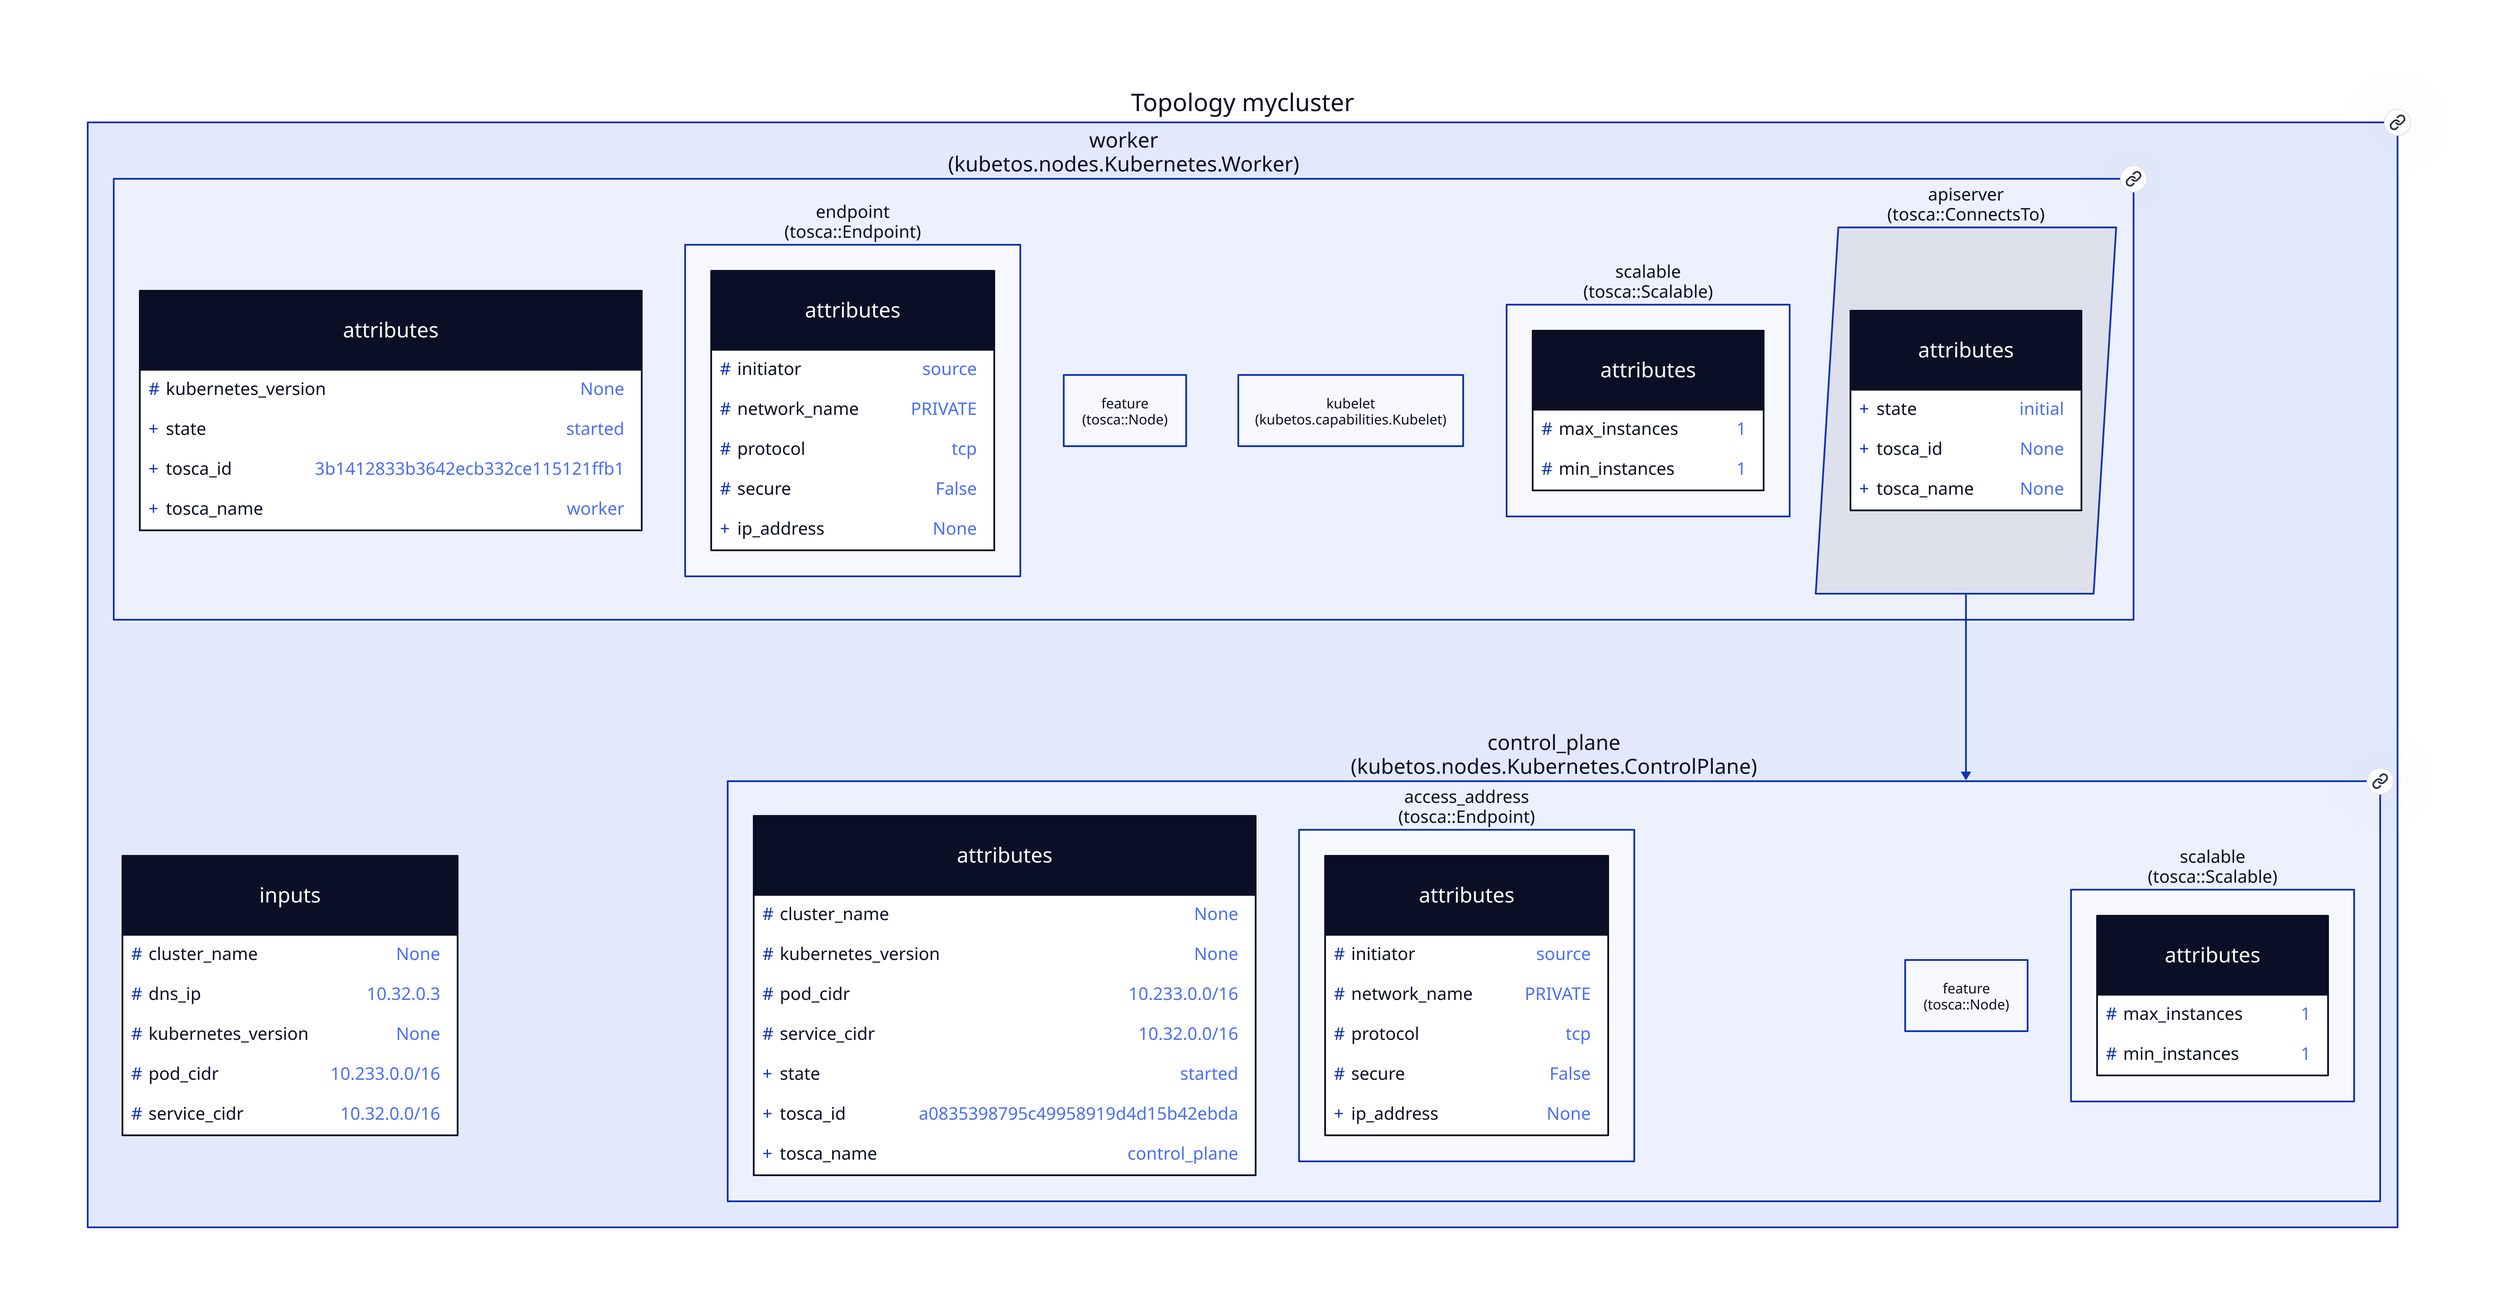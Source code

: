 
  mycluster: "Topology mycluster" {
  
  inputs {
    shape: class
  
    \#cluster_name: "None"
    
    \#dns_ip: "10.32.0.3"
    
    \#kubernetes_version: "None"
    
    \#pod_cidr: "10.233.0.0/16"
    
    \#service_cidr: "10.32.0.0/16"
    
  }
  
  node_control_plane: "control_plane\n(kubetos.nodes.Kubernetes.ControlPlane)" {
  
    link: "./mycluster_sub_control_plane.svg"
    
  attributes {
    shape: class
  
    \#cluster_name: "None"
    
    \#kubernetes_version: "None"
    
    \#pod_cidr: "10.233.0.0/16"
    
    \#service_cidr: "10.32.0.0/16"
    
    +state: "started"
    
    +tosca_id: "a0835398795c49958919d4d15b42ebda"
    
    +tosca_name: "control_plane"
    
  }
  
  access_address: "access_address\n(tosca::Endpoint)" {
  
  attributes {
    shape: class
  
    \#initiator: "source"
    
    \#network_name: "PRIVATE"
    
    \#protocol: "tcp"
    
    \#secure: "False"
    
    +ip_address: "None"
    
  }
  
  }
  
  feature: "feature\n(tosca::Node)" {
  
  }
  
  scalable: "scalable\n(tosca::Scalable)" {
  
  attributes {
    shape: class
  
    \#max_instances: "1"
    
    \#min_instances: "1"
    
  }
  
  }
  
  }
  
  node_worker: "worker\n(kubetos.nodes.Kubernetes.Worker)" {
  
    link: "./mycluster_sub_worker.svg"
    
  attributes {
    shape: class
  
    \#kubernetes_version: "None"
    
    +state: "started"
    
    +tosca_id: "3b1412833b3642ecb332ce115121ffb1"
    
    +tosca_name: "worker"
    
  }
  
  endpoint: "endpoint\n(tosca::Endpoint)" {
  
  attributes {
    shape: class
  
    \#initiator: "source"
    
    \#network_name: "PRIVATE"
    
    \#protocol: "tcp"
    
    \#secure: "False"
    
    +ip_address: "None"
    
  }
  
  }
  
  feature: "feature\n(tosca::Node)" {
  
  }
  
  kubelet: "kubelet\n(kubetos.capabilities.Kubelet)" {
  
  }
  
  scalable: "scalable\n(tosca::Scalable)" {
  
  attributes {
    shape: class
  
    \#max_instances: "1"
    
    \#min_instances: "1"
    
  }
  
  }
  
  rel_apiserver: "apiserver\n(tosca::ConnectsTo)" {
    shape: parallelogram
  
  attributes {
    shape: class
  
    +state: "initial"
    
    +tosca_id: "None"
    
    +tosca_name: "None"
    
  }
  
  }
  
  }
  
  }
  
      mycluster { link: "./mycluster.svg" }
      mycluster.node_worker.rel_apiserver -> mycluster.node_control_plane
      